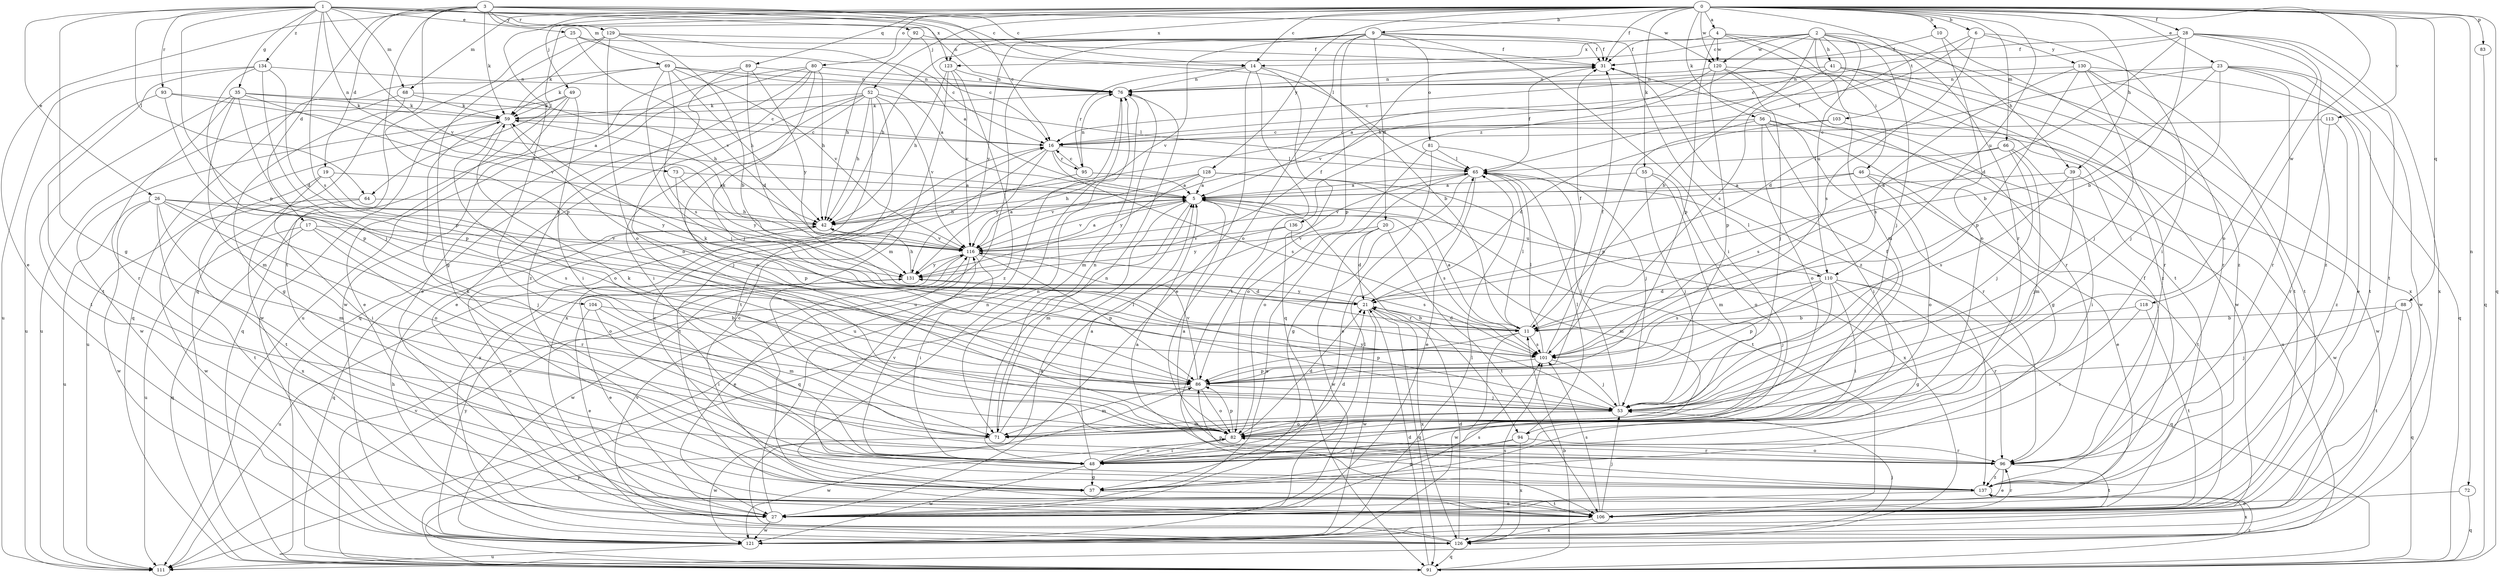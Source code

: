 strict digraph  {
0;
1;
2;
3;
4;
5;
6;
9;
10;
11;
14;
16;
17;
19;
20;
21;
23;
25;
26;
27;
28;
31;
35;
37;
39;
41;
42;
46;
48;
49;
52;
53;
55;
56;
59;
64;
65;
66;
68;
69;
71;
72;
73;
76;
80;
81;
82;
83;
86;
88;
89;
91;
92;
93;
94;
95;
96;
101;
103;
104;
106;
110;
111;
113;
116;
118;
120;
121;
123;
126;
128;
129;
130;
131;
134;
136;
137;
0 -> 4  [label=a];
0 -> 6  [label=b];
0 -> 9  [label=b];
0 -> 10  [label=b];
0 -> 14  [label=c];
0 -> 23  [label=e];
0 -> 28  [label=f];
0 -> 31  [label=f];
0 -> 39  [label=h];
0 -> 49  [label=j];
0 -> 52  [label=j];
0 -> 55  [label=k];
0 -> 56  [label=k];
0 -> 64  [label=l];
0 -> 66  [label=m];
0 -> 68  [label=m];
0 -> 72  [label=n];
0 -> 80  [label=o];
0 -> 83  [label=p];
0 -> 88  [label=q];
0 -> 89  [label=q];
0 -> 91  [label=q];
0 -> 103  [label=t];
0 -> 104  [label=t];
0 -> 110  [label=u];
0 -> 113  [label=v];
0 -> 118  [label=w];
0 -> 120  [label=w];
0 -> 123  [label=x];
0 -> 128  [label=y];
1 -> 14  [label=c];
1 -> 25  [label=e];
1 -> 26  [label=e];
1 -> 35  [label=g];
1 -> 37  [label=g];
1 -> 64  [label=l];
1 -> 65  [label=l];
1 -> 68  [label=m];
1 -> 73  [label=n];
1 -> 76  [label=n];
1 -> 86  [label=p];
1 -> 92  [label=r];
1 -> 93  [label=r];
1 -> 101  [label=s];
1 -> 116  [label=v];
1 -> 134  [label=z];
2 -> 11  [label=b];
2 -> 14  [label=c];
2 -> 39  [label=h];
2 -> 41  [label=h];
2 -> 46  [label=i];
2 -> 53  [label=j];
2 -> 94  [label=r];
2 -> 101  [label=s];
2 -> 110  [label=u];
2 -> 120  [label=w];
2 -> 123  [label=x];
2 -> 136  [label=z];
3 -> 14  [label=c];
3 -> 16  [label=c];
3 -> 17  [label=d];
3 -> 19  [label=d];
3 -> 27  [label=e];
3 -> 59  [label=k];
3 -> 69  [label=m];
3 -> 91  [label=q];
3 -> 106  [label=t];
3 -> 120  [label=w];
3 -> 123  [label=x];
3 -> 129  [label=y];
4 -> 31  [label=f];
4 -> 71  [label=m];
4 -> 86  [label=p];
4 -> 106  [label=t];
4 -> 120  [label=w];
4 -> 126  [label=x];
5 -> 42  [label=h];
5 -> 71  [label=m];
5 -> 91  [label=q];
5 -> 94  [label=r];
5 -> 101  [label=s];
5 -> 110  [label=u];
5 -> 116  [label=v];
6 -> 42  [label=h];
6 -> 48  [label=i];
6 -> 65  [label=l];
6 -> 101  [label=s];
6 -> 130  [label=y];
9 -> 20  [label=d];
9 -> 31  [label=f];
9 -> 42  [label=h];
9 -> 48  [label=i];
9 -> 81  [label=o];
9 -> 82  [label=o];
9 -> 86  [label=p];
9 -> 111  [label=u];
9 -> 116  [label=v];
9 -> 131  [label=y];
9 -> 137  [label=z];
10 -> 31  [label=f];
10 -> 82  [label=o];
10 -> 137  [label=z];
11 -> 5  [label=a];
11 -> 21  [label=d];
11 -> 31  [label=f];
11 -> 65  [label=l];
11 -> 86  [label=p];
11 -> 101  [label=s];
11 -> 121  [label=w];
14 -> 11  [label=b];
14 -> 27  [label=e];
14 -> 76  [label=n];
14 -> 91  [label=q];
14 -> 95  [label=r];
14 -> 106  [label=t];
16 -> 65  [label=l];
16 -> 95  [label=r];
16 -> 101  [label=s];
16 -> 106  [label=t];
16 -> 131  [label=y];
17 -> 82  [label=o];
17 -> 91  [label=q];
17 -> 96  [label=r];
17 -> 111  [label=u];
17 -> 116  [label=v];
19 -> 5  [label=a];
19 -> 48  [label=i];
19 -> 106  [label=t];
19 -> 131  [label=y];
20 -> 21  [label=d];
20 -> 27  [label=e];
20 -> 106  [label=t];
20 -> 116  [label=v];
20 -> 121  [label=w];
21 -> 11  [label=b];
21 -> 91  [label=q];
21 -> 121  [label=w];
21 -> 126  [label=x];
21 -> 131  [label=y];
23 -> 11  [label=b];
23 -> 21  [label=d];
23 -> 27  [label=e];
23 -> 53  [label=j];
23 -> 76  [label=n];
23 -> 96  [label=r];
23 -> 106  [label=t];
23 -> 121  [label=w];
25 -> 16  [label=c];
25 -> 31  [label=f];
25 -> 86  [label=p];
25 -> 116  [label=v];
26 -> 42  [label=h];
26 -> 53  [label=j];
26 -> 71  [label=m];
26 -> 82  [label=o];
26 -> 101  [label=s];
26 -> 106  [label=t];
26 -> 111  [label=u];
26 -> 121  [label=w];
27 -> 65  [label=l];
27 -> 76  [label=n];
27 -> 101  [label=s];
27 -> 121  [label=w];
28 -> 11  [label=b];
28 -> 16  [label=c];
28 -> 21  [label=d];
28 -> 31  [label=f];
28 -> 82  [label=o];
28 -> 106  [label=t];
28 -> 126  [label=x];
28 -> 137  [label=z];
31 -> 76  [label=n];
35 -> 16  [label=c];
35 -> 59  [label=k];
35 -> 71  [label=m];
35 -> 86  [label=p];
35 -> 96  [label=r];
35 -> 106  [label=t];
35 -> 116  [label=v];
37 -> 16  [label=c];
37 -> 76  [label=n];
37 -> 106  [label=t];
39 -> 5  [label=a];
39 -> 53  [label=j];
39 -> 101  [label=s];
39 -> 121  [label=w];
41 -> 16  [label=c];
41 -> 76  [label=n];
41 -> 96  [label=r];
41 -> 106  [label=t];
41 -> 116  [label=v];
41 -> 137  [label=z];
42 -> 5  [label=a];
42 -> 27  [label=e];
42 -> 91  [label=q];
42 -> 116  [label=v];
46 -> 5  [label=a];
46 -> 27  [label=e];
46 -> 82  [label=o];
46 -> 106  [label=t];
46 -> 116  [label=v];
48 -> 5  [label=a];
48 -> 21  [label=d];
48 -> 37  [label=g];
48 -> 59  [label=k];
48 -> 76  [label=n];
48 -> 82  [label=o];
48 -> 116  [label=v];
48 -> 121  [label=w];
49 -> 27  [label=e];
49 -> 48  [label=i];
49 -> 59  [label=k];
49 -> 91  [label=q];
49 -> 121  [label=w];
52 -> 27  [label=e];
52 -> 42  [label=h];
52 -> 48  [label=i];
52 -> 59  [label=k];
52 -> 65  [label=l];
52 -> 82  [label=o];
52 -> 106  [label=t];
52 -> 116  [label=v];
52 -> 126  [label=x];
53 -> 65  [label=l];
53 -> 71  [label=m];
53 -> 82  [label=o];
53 -> 131  [label=y];
55 -> 5  [label=a];
55 -> 53  [label=j];
55 -> 71  [label=m];
55 -> 82  [label=o];
56 -> 16  [label=c];
56 -> 37  [label=g];
56 -> 48  [label=i];
56 -> 82  [label=o];
56 -> 86  [label=p];
56 -> 96  [label=r];
56 -> 111  [label=u];
59 -> 16  [label=c];
59 -> 53  [label=j];
59 -> 82  [label=o];
59 -> 111  [label=u];
59 -> 121  [label=w];
64 -> 42  [label=h];
64 -> 121  [label=w];
64 -> 126  [label=x];
65 -> 5  [label=a];
65 -> 27  [label=e];
65 -> 31  [label=f];
65 -> 37  [label=g];
65 -> 82  [label=o];
66 -> 48  [label=i];
66 -> 53  [label=j];
66 -> 65  [label=l];
66 -> 71  [label=m];
66 -> 101  [label=s];
68 -> 37  [label=g];
68 -> 42  [label=h];
68 -> 59  [label=k];
68 -> 111  [label=u];
69 -> 5  [label=a];
69 -> 42  [label=h];
69 -> 53  [label=j];
69 -> 59  [label=k];
69 -> 76  [label=n];
69 -> 91  [label=q];
69 -> 101  [label=s];
69 -> 116  [label=v];
71 -> 65  [label=l];
71 -> 76  [label=n];
71 -> 121  [label=w];
72 -> 27  [label=e];
72 -> 91  [label=q];
73 -> 5  [label=a];
73 -> 86  [label=p];
73 -> 131  [label=y];
76 -> 59  [label=k];
76 -> 71  [label=m];
76 -> 111  [label=u];
80 -> 27  [label=e];
80 -> 42  [label=h];
80 -> 53  [label=j];
80 -> 76  [label=n];
80 -> 91  [label=q];
80 -> 111  [label=u];
80 -> 137  [label=z];
81 -> 27  [label=e];
81 -> 53  [label=j];
81 -> 65  [label=l];
81 -> 82  [label=o];
82 -> 21  [label=d];
82 -> 31  [label=f];
82 -> 48  [label=i];
82 -> 59  [label=k];
82 -> 86  [label=p];
82 -> 96  [label=r];
82 -> 121  [label=w];
83 -> 91  [label=q];
86 -> 53  [label=j];
86 -> 71  [label=m];
86 -> 82  [label=o];
86 -> 116  [label=v];
88 -> 11  [label=b];
88 -> 53  [label=j];
88 -> 91  [label=q];
88 -> 106  [label=t];
89 -> 21  [label=d];
89 -> 76  [label=n];
89 -> 82  [label=o];
89 -> 121  [label=w];
89 -> 131  [label=y];
91 -> 11  [label=b];
91 -> 21  [label=d];
91 -> 86  [label=p];
91 -> 116  [label=v];
91 -> 137  [label=z];
92 -> 16  [label=c];
92 -> 31  [label=f];
92 -> 42  [label=h];
93 -> 5  [label=a];
93 -> 59  [label=k];
93 -> 86  [label=p];
93 -> 111  [label=u];
94 -> 37  [label=g];
94 -> 48  [label=i];
94 -> 65  [label=l];
94 -> 96  [label=r];
94 -> 126  [label=x];
95 -> 5  [label=a];
95 -> 16  [label=c];
95 -> 76  [label=n];
95 -> 126  [label=x];
96 -> 5  [label=a];
96 -> 27  [label=e];
96 -> 82  [label=o];
96 -> 106  [label=t];
96 -> 137  [label=z];
101 -> 31  [label=f];
101 -> 53  [label=j];
101 -> 59  [label=k];
101 -> 65  [label=l];
101 -> 86  [label=p];
103 -> 16  [label=c];
103 -> 21  [label=d];
103 -> 121  [label=w];
104 -> 11  [label=b];
104 -> 27  [label=e];
104 -> 48  [label=i];
104 -> 71  [label=m];
106 -> 53  [label=j];
106 -> 96  [label=r];
106 -> 101  [label=s];
106 -> 126  [label=x];
110 -> 21  [label=d];
110 -> 37  [label=g];
110 -> 48  [label=i];
110 -> 53  [label=j];
110 -> 65  [label=l];
110 -> 86  [label=p];
110 -> 91  [label=q];
110 -> 96  [label=r];
110 -> 101  [label=s];
113 -> 16  [label=c];
113 -> 96  [label=r];
113 -> 137  [label=z];
116 -> 5  [label=a];
116 -> 27  [label=e];
116 -> 48  [label=i];
116 -> 59  [label=k];
116 -> 86  [label=p];
116 -> 101  [label=s];
116 -> 121  [label=w];
116 -> 131  [label=y];
118 -> 11  [label=b];
118 -> 48  [label=i];
118 -> 106  [label=t];
120 -> 5  [label=a];
120 -> 53  [label=j];
120 -> 76  [label=n];
120 -> 86  [label=p];
120 -> 96  [label=r];
120 -> 121  [label=w];
121 -> 65  [label=l];
121 -> 111  [label=u];
121 -> 131  [label=y];
123 -> 42  [label=h];
123 -> 71  [label=m];
123 -> 76  [label=n];
123 -> 116  [label=v];
123 -> 137  [label=z];
126 -> 5  [label=a];
126 -> 21  [label=d];
126 -> 42  [label=h];
126 -> 53  [label=j];
126 -> 91  [label=q];
126 -> 101  [label=s];
126 -> 116  [label=v];
128 -> 5  [label=a];
128 -> 42  [label=h];
128 -> 106  [label=t];
128 -> 116  [label=v];
128 -> 126  [label=x];
128 -> 131  [label=y];
129 -> 5  [label=a];
129 -> 11  [label=b];
129 -> 31  [label=f];
129 -> 37  [label=g];
129 -> 59  [label=k];
129 -> 82  [label=o];
130 -> 53  [label=j];
130 -> 76  [label=n];
130 -> 86  [label=p];
130 -> 91  [label=q];
130 -> 96  [label=r];
130 -> 101  [label=s];
130 -> 106  [label=t];
131 -> 21  [label=d];
131 -> 27  [label=e];
131 -> 31  [label=f];
131 -> 42  [label=h];
131 -> 111  [label=u];
134 -> 21  [label=d];
134 -> 53  [label=j];
134 -> 76  [label=n];
134 -> 86  [label=p];
134 -> 106  [label=t];
134 -> 111  [label=u];
136 -> 71  [label=m];
136 -> 116  [label=v];
136 -> 131  [label=y];
137 -> 5  [label=a];
137 -> 16  [label=c];
137 -> 27  [label=e];
137 -> 31  [label=f];
137 -> 86  [label=p];
137 -> 126  [label=x];
}
